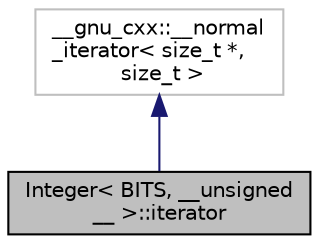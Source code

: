 digraph "Integer&lt; BITS, __unsigned__ &gt;::iterator"
{
 // LATEX_PDF_SIZE
  edge [fontname="Helvetica",fontsize="10",labelfontname="Helvetica",labelfontsize="10"];
  node [fontname="Helvetica",fontsize="10",shape=record];
  Node1 [label="Integer\< BITS, __unsigned\l__ \>::iterator",height=0.2,width=0.4,color="black", fillcolor="grey75", style="filled", fontcolor="black",tooltip=" "];
  Node2 -> Node1 [dir="back",color="midnightblue",fontsize="10",style="solid",fontname="Helvetica"];
  Node2 [label="__gnu_cxx::__normal\l_iterator\< size_t *,\l size_t \>",height=0.2,width=0.4,color="grey75", fillcolor="white", style="filled",tooltip=" "];
}
